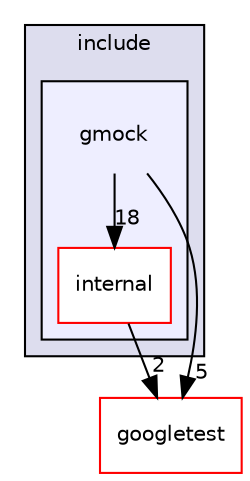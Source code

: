 digraph "build/_deps/googletest-src/googlemock/include/gmock" {
  bgcolor=transparent;
  compound=true
  node [ fontsize="10", fontname="Helvetica"];
  edge [ labelfontsize="10", labelfontname="Helvetica"];
  subgraph clusterdir_deb2d1c1f5c54b35245335ac08173a14 {
    graph [ bgcolor="#ddddee", pencolor="black", label="include" fontname="Helvetica", fontsize="10", URL="dir_deb2d1c1f5c54b35245335ac08173a14.html"]
  subgraph clusterdir_4c533608b2ceb2bf200559e4bd31da5a {
    graph [ bgcolor="#eeeeff", pencolor="black", label="" URL="dir_4c533608b2ceb2bf200559e4bd31da5a.html"];
    dir_4c533608b2ceb2bf200559e4bd31da5a [shape=plaintext label="gmock"];
  dir_5cc1b33f88496a834cd06d05f2b023dd [shape=box label="internal" fillcolor="white" style="filled" color="red" URL="dir_5cc1b33f88496a834cd06d05f2b023dd.html"];
  }
  }
  dir_001a0f336d1d0a6c17b1be78e41a6b36 [shape=box label="googletest" color="red" URL="dir_001a0f336d1d0a6c17b1be78e41a6b36.html"];
  dir_5cc1b33f88496a834cd06d05f2b023dd->dir_001a0f336d1d0a6c17b1be78e41a6b36 [headlabel="2", labeldistance=1.5 headhref="dir_000011_000013.html"];
  dir_4c533608b2ceb2bf200559e4bd31da5a->dir_001a0f336d1d0a6c17b1be78e41a6b36 [headlabel="5", labeldistance=1.5 headhref="dir_000010_000013.html"];
  dir_4c533608b2ceb2bf200559e4bd31da5a->dir_5cc1b33f88496a834cd06d05f2b023dd [headlabel="18", labeldistance=1.5 headhref="dir_000010_000011.html"];
}
